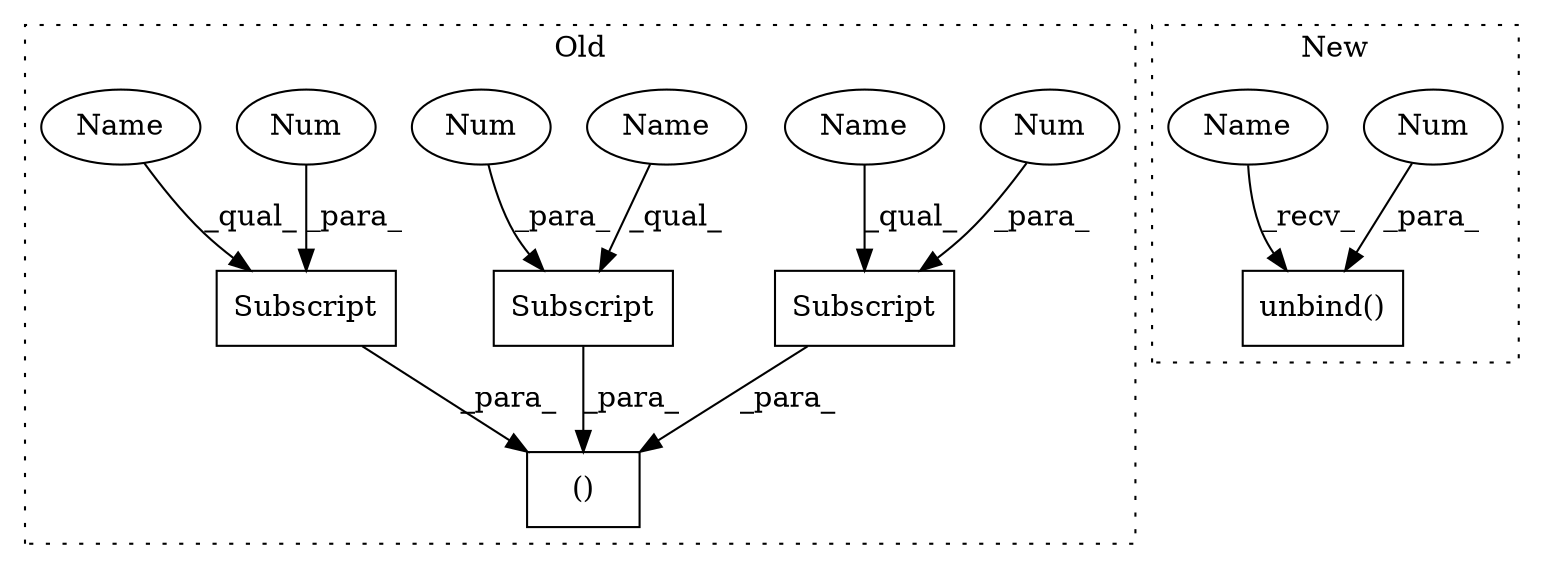 digraph G {
subgraph cluster0 {
1 [label="()" a="54" s="6223" l="16" shape="box"];
3 [label="Subscript" a="63" s="6217,0" l="6,0" shape="box"];
5 [label="Num" a="76" s="6221" l="1" shape="ellipse"];
6 [label="Subscript" a="63" s="6233,0" l="6,0" shape="box"];
7 [label="Num" a="76" s="6237" l="1" shape="ellipse"];
8 [label="Subscript" a="63" s="6225,0" l="6,0" shape="box"];
9 [label="Num" a="76" s="6229" l="1" shape="ellipse"];
10 [label="Name" a="87" s="6233" l="3" shape="ellipse"];
11 [label="Name" a="87" s="6217" l="3" shape="ellipse"];
12 [label="Name" a="87" s="6225" l="3" shape="ellipse"];
label = "Old";
style="dotted";
}
subgraph cluster1 {
2 [label="unbind()" a="75" s="6217,6229" l="11,1" shape="box"];
4 [label="Num" a="76" s="6228" l="1" shape="ellipse"];
13 [label="Name" a="87" s="6217" l="3" shape="ellipse"];
label = "New";
style="dotted";
}
3 -> 1 [label="_para_"];
4 -> 2 [label="_para_"];
5 -> 3 [label="_para_"];
6 -> 1 [label="_para_"];
7 -> 6 [label="_para_"];
8 -> 1 [label="_para_"];
9 -> 8 [label="_para_"];
10 -> 6 [label="_qual_"];
11 -> 3 [label="_qual_"];
12 -> 8 [label="_qual_"];
13 -> 2 [label="_recv_"];
}